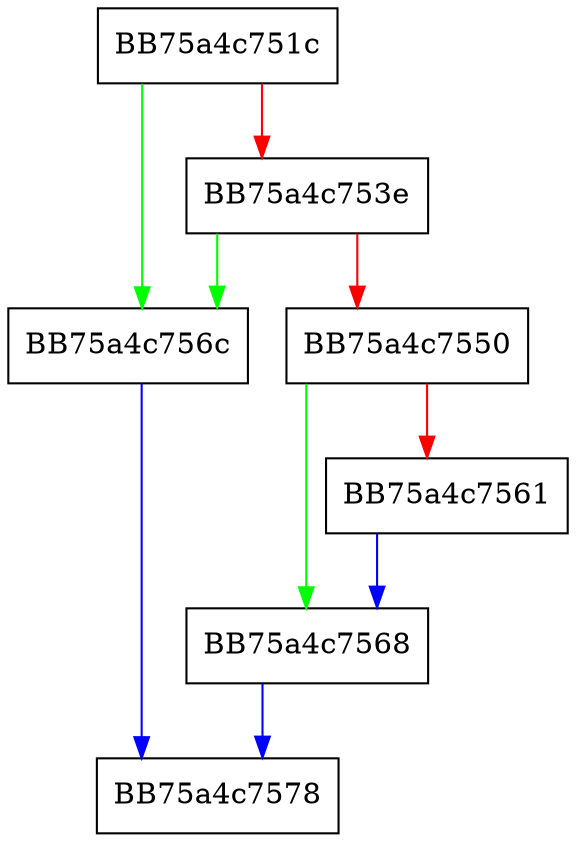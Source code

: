 digraph pfnGetWinVer {
  node [shape="box"];
  graph [splines=ortho];
  BB75a4c751c -> BB75a4c756c [color="green"];
  BB75a4c751c -> BB75a4c753e [color="red"];
  BB75a4c753e -> BB75a4c756c [color="green"];
  BB75a4c753e -> BB75a4c7550 [color="red"];
  BB75a4c7550 -> BB75a4c7568 [color="green"];
  BB75a4c7550 -> BB75a4c7561 [color="red"];
  BB75a4c7561 -> BB75a4c7568 [color="blue"];
  BB75a4c7568 -> BB75a4c7578 [color="blue"];
  BB75a4c756c -> BB75a4c7578 [color="blue"];
}